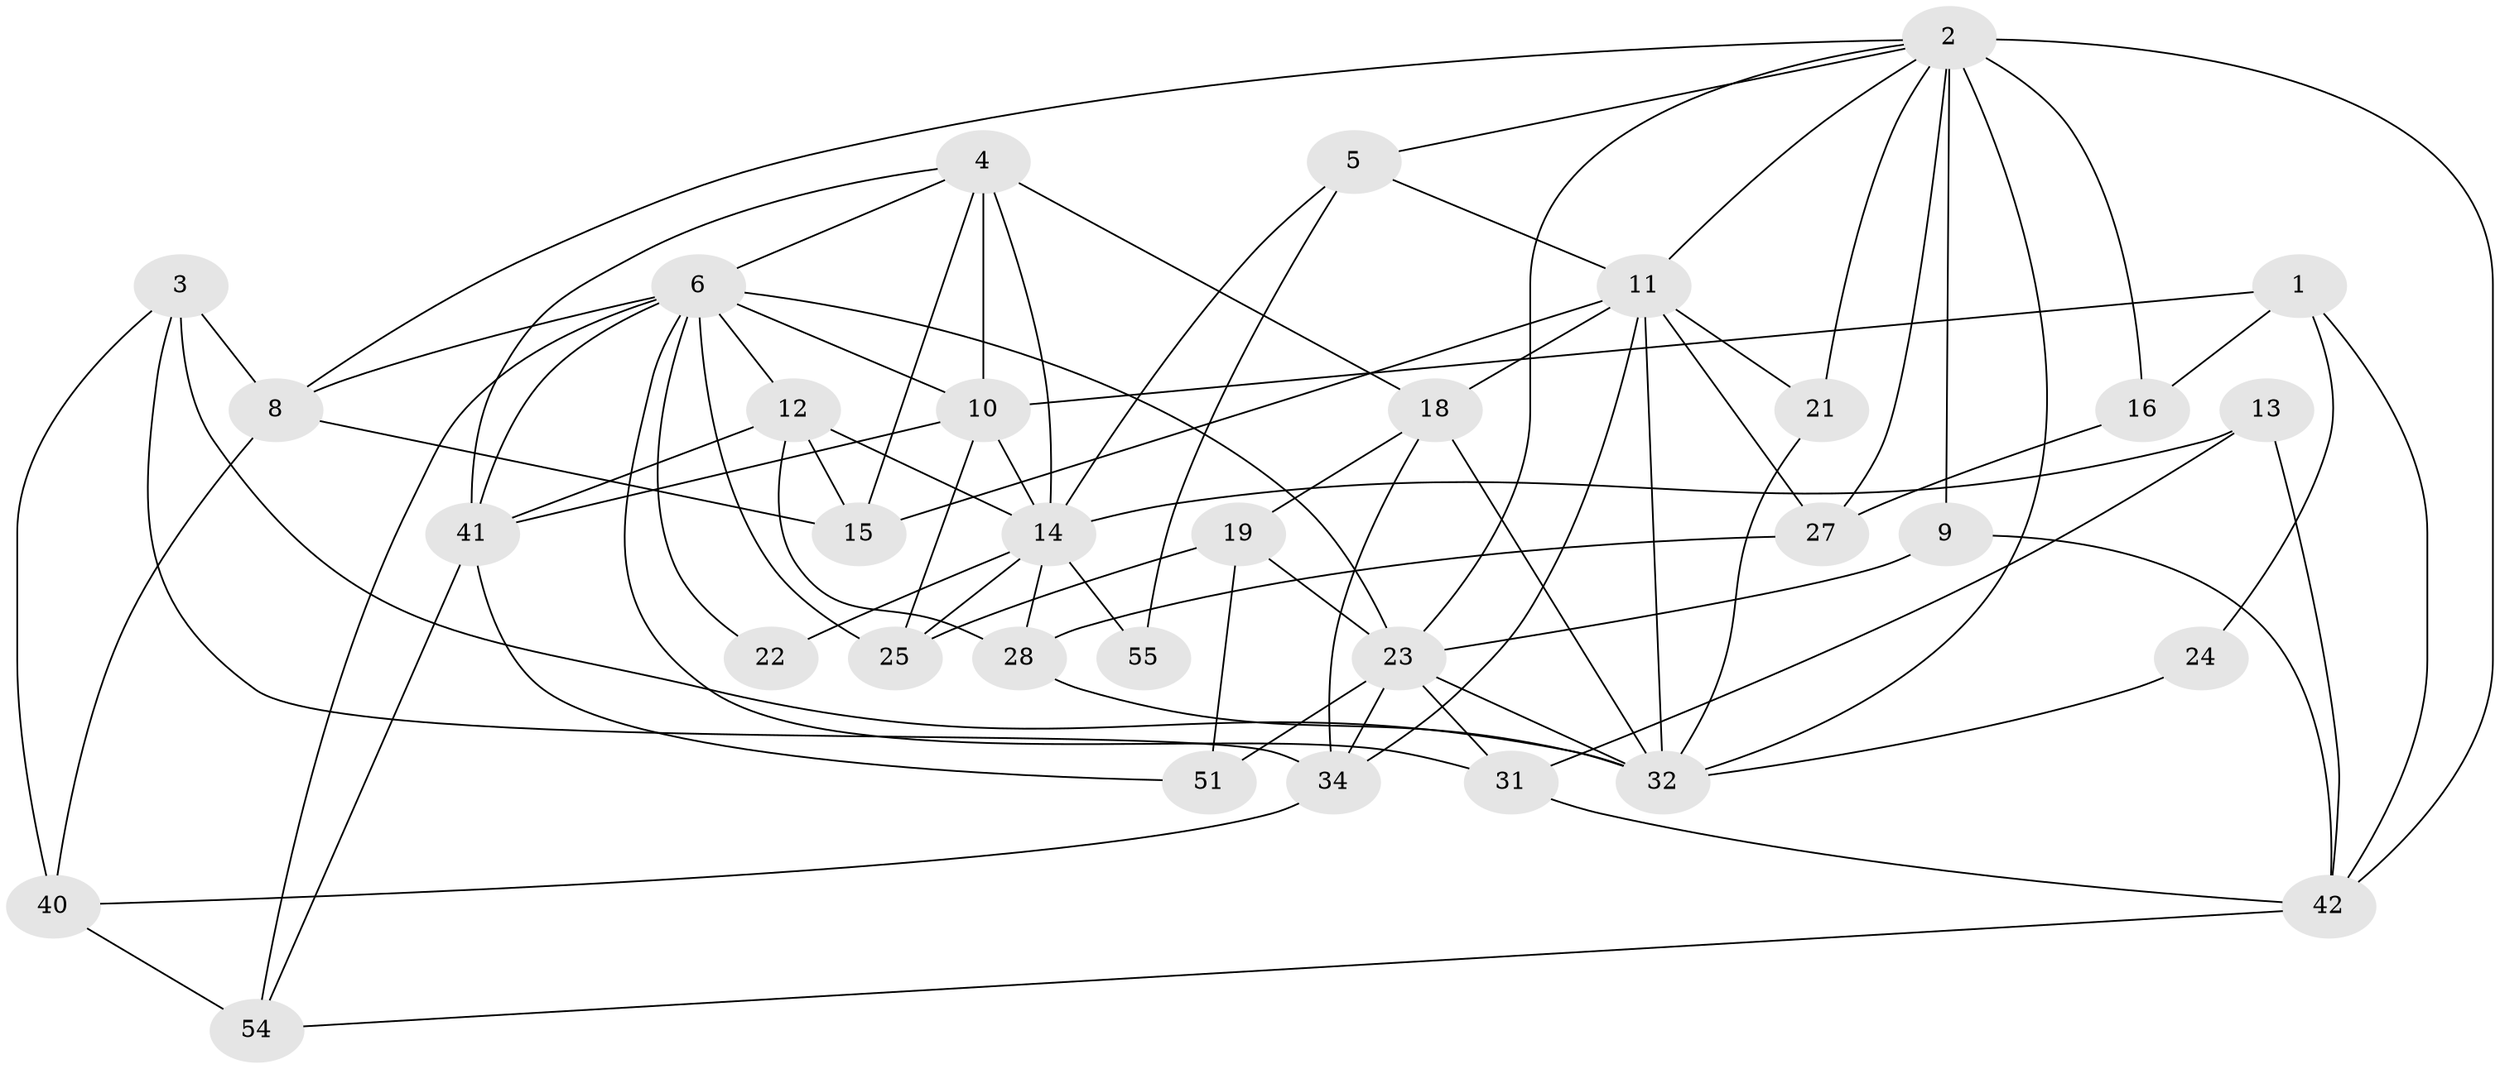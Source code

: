 // original degree distribution, {3: 0.35714285714285715, 7: 0.10714285714285714, 5: 0.10714285714285714, 2: 0.125, 6: 0.05357142857142857, 4: 0.23214285714285715, 8: 0.017857142857142856}
// Generated by graph-tools (version 1.1) at 2025/11/02/27/25 16:11:19]
// undirected, 33 vertices, 81 edges
graph export_dot {
graph [start="1"]
  node [color=gray90,style=filled];
  1 [super="+7"];
  2 [super="+39"];
  3;
  4 [super="+37"];
  5 [super="+26"];
  6 [super="+43"];
  8 [super="+56"];
  9;
  10 [super="+17"];
  11 [super="+38"];
  12 [super="+30"];
  13;
  14 [super="+33"];
  15 [super="+29"];
  16;
  18 [super="+20"];
  19 [super="+35"];
  21;
  22;
  23 [super="+45"];
  24;
  25 [super="+36"];
  27 [super="+44"];
  28;
  31 [super="+46"];
  32 [super="+47"];
  34 [super="+50"];
  40 [super="+53"];
  41 [super="+49"];
  42 [super="+48"];
  51 [super="+52"];
  54;
  55;
  1 -- 10;
  1 -- 24;
  1 -- 16;
  1 -- 42;
  2 -- 16 [weight=2];
  2 -- 9;
  2 -- 21;
  2 -- 32 [weight=2];
  2 -- 27;
  2 -- 5;
  2 -- 23;
  2 -- 8;
  2 -- 42;
  2 -- 11;
  3 -- 32 [weight=2];
  3 -- 40;
  3 -- 34;
  3 -- 8;
  4 -- 10 [weight=2];
  4 -- 18;
  4 -- 14;
  4 -- 41;
  4 -- 6;
  4 -- 15;
  5 -- 14;
  5 -- 55;
  5 -- 11;
  6 -- 10 [weight=2];
  6 -- 41;
  6 -- 8;
  6 -- 23;
  6 -- 22;
  6 -- 54;
  6 -- 25;
  6 -- 31;
  6 -- 12;
  8 -- 40;
  8 -- 15;
  9 -- 23;
  9 -- 42;
  10 -- 14;
  10 -- 25;
  10 -- 41 [weight=2];
  11 -- 21;
  11 -- 18;
  11 -- 27;
  11 -- 15;
  11 -- 32;
  11 -- 34;
  12 -- 14;
  12 -- 15 [weight=2];
  12 -- 28;
  12 -- 41;
  13 -- 31;
  13 -- 14;
  13 -- 42;
  14 -- 28;
  14 -- 22 [weight=2];
  14 -- 55;
  14 -- 25;
  16 -- 27;
  18 -- 32;
  18 -- 19;
  18 -- 34;
  19 -- 23;
  19 -- 51;
  19 -- 25;
  21 -- 32;
  23 -- 51;
  23 -- 34;
  23 -- 32;
  23 -- 31;
  24 -- 32;
  27 -- 28;
  28 -- 32;
  31 -- 42;
  34 -- 40;
  40 -- 54;
  41 -- 54;
  41 -- 51;
  42 -- 54;
}
